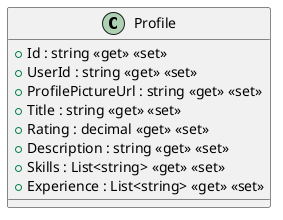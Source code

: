@startuml
class Profile {
    + Id : string <<get>> <<set>>
    + UserId : string <<get>> <<set>>
    + ProfilePictureUrl : string <<get>> <<set>>
    + Title : string <<get>> <<set>>
    + Rating : decimal <<get>> <<set>>
    + Description : string <<get>> <<set>>
    + Skills : List<string> <<get>> <<set>>
    + Experience : List<string> <<get>> <<set>>
}
@enduml
